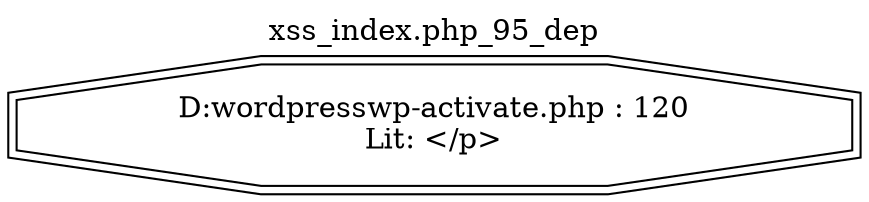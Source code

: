 digraph cfg {
  label="xss_index.php_95_dep";
  labelloc=t;
  n1 [shape=doubleoctagon, label="D:\wordpress\wp-activate.php : 120\nLit: </p>\n"];
}
